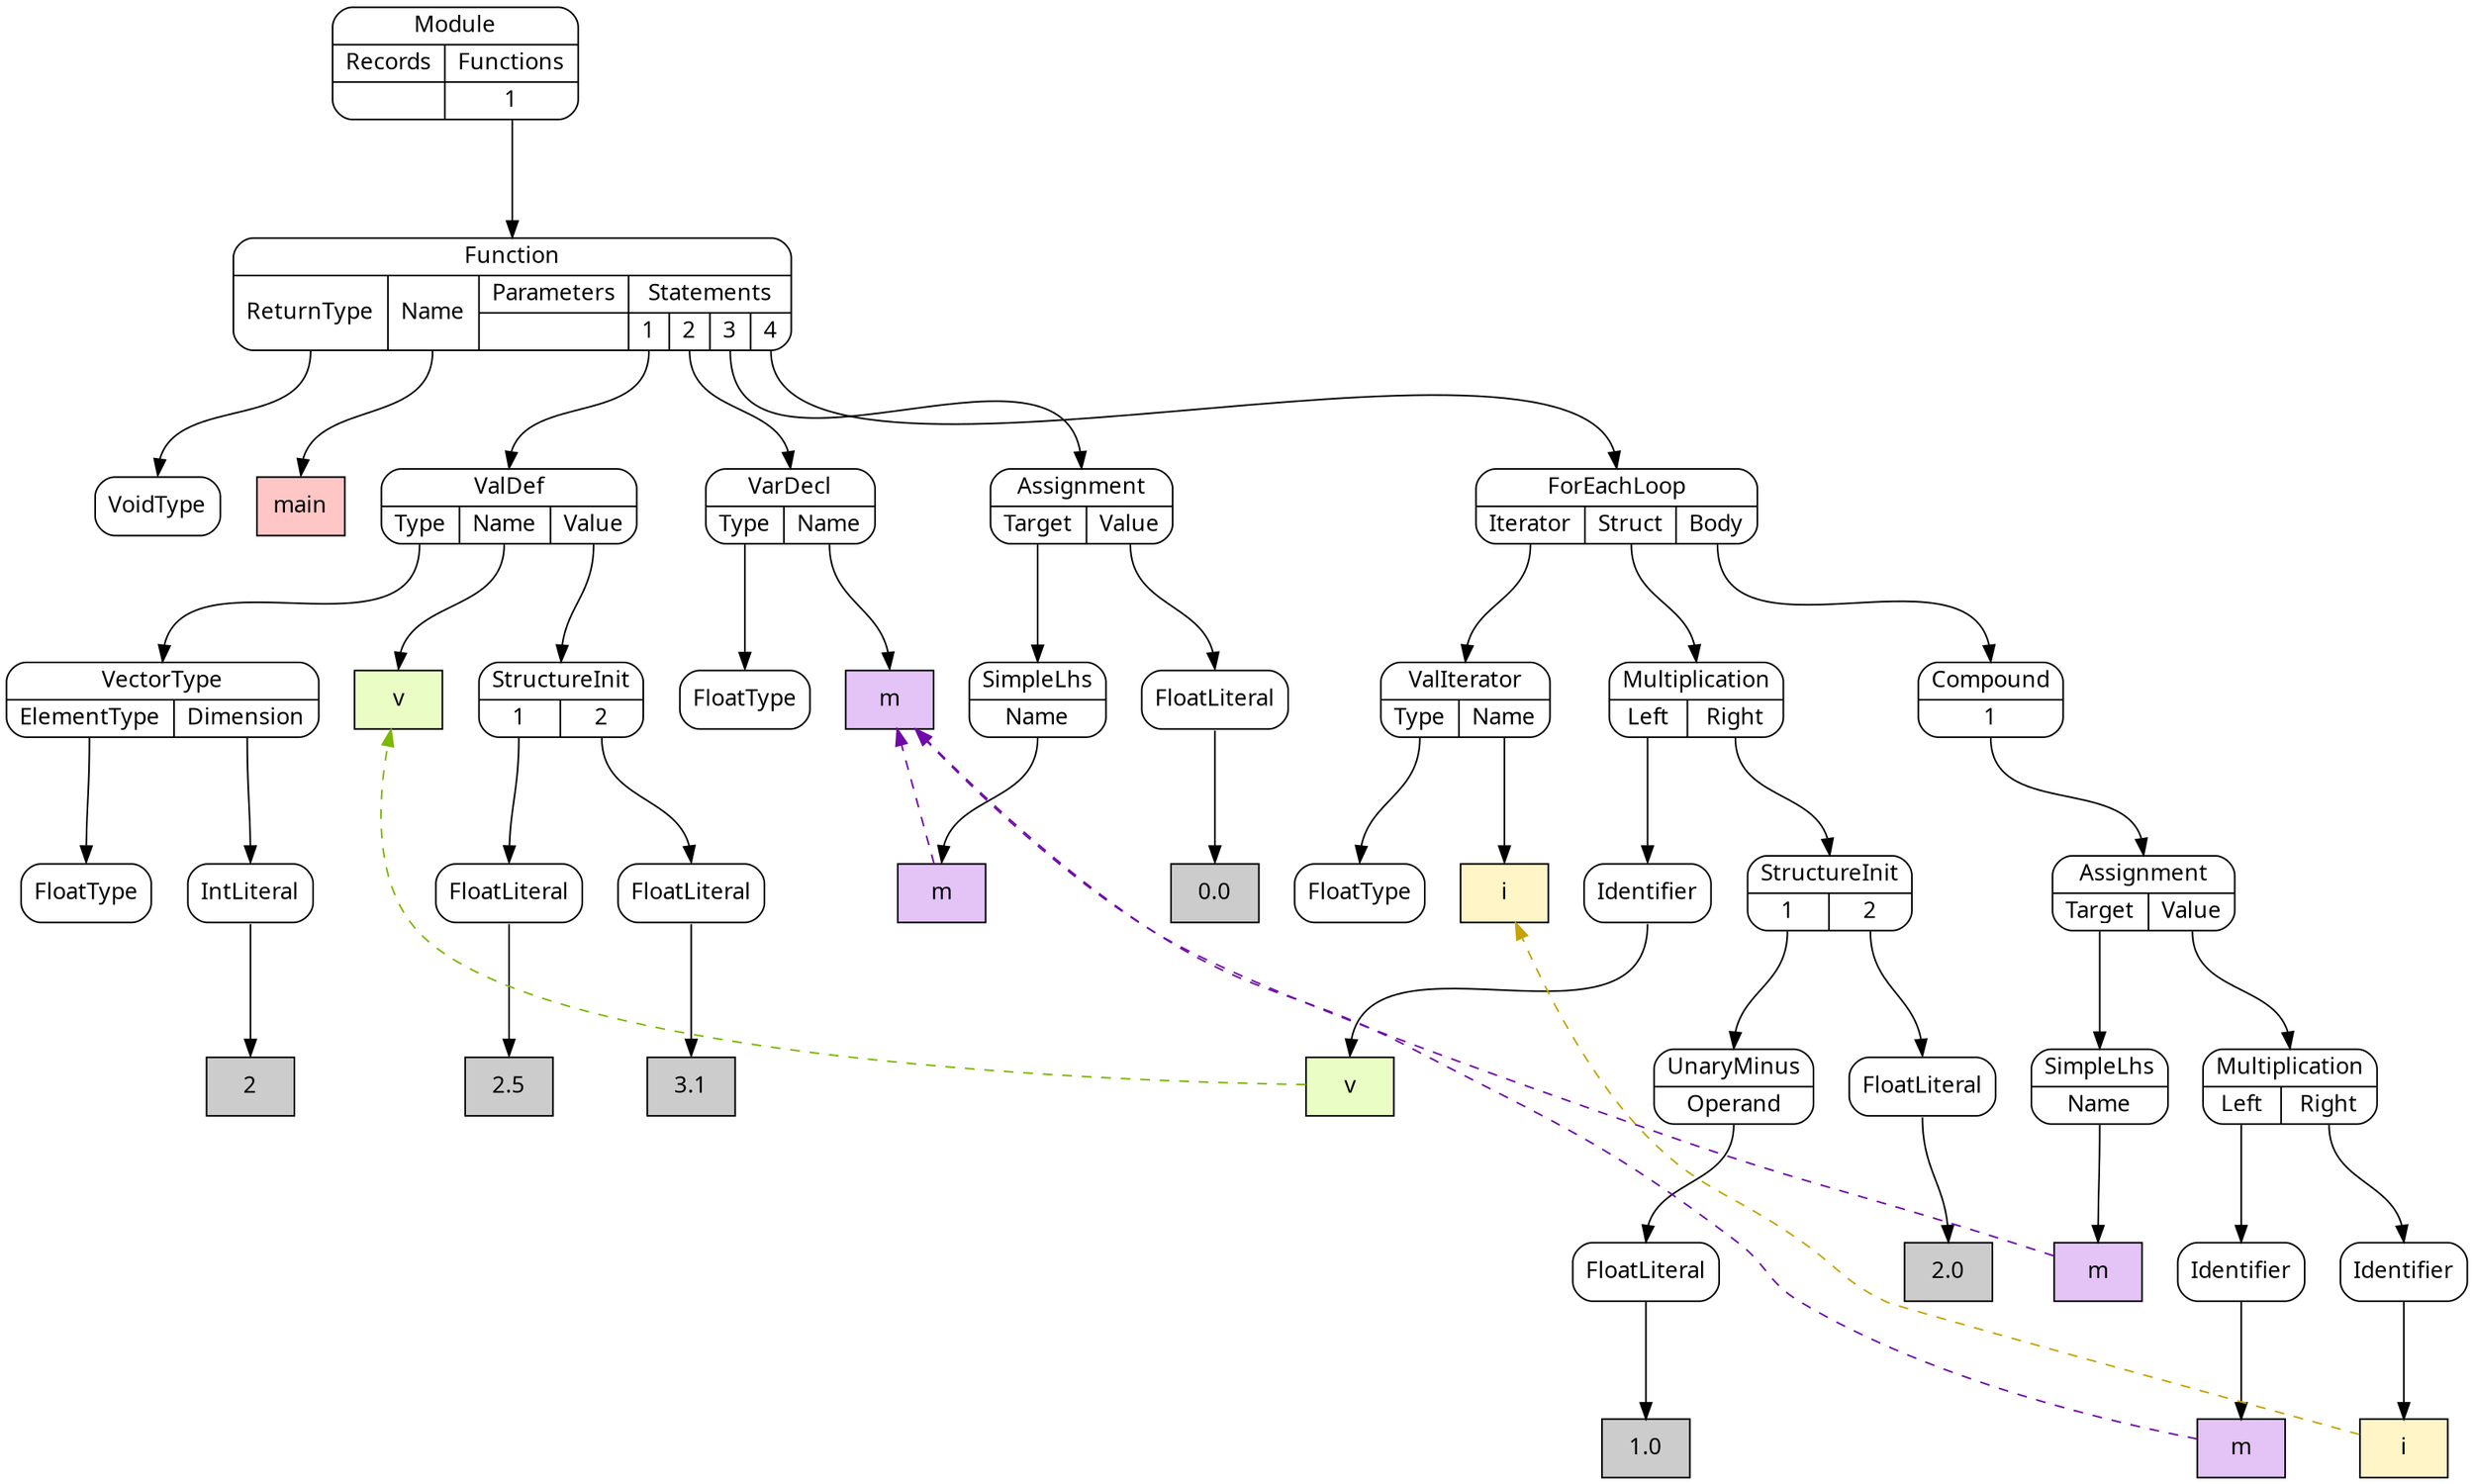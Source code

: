 digraph {
node [shape=Mrecord, style=filled, fillcolor=white, fontname="Calibri"];
graph [ordering=out, nodesep=0.3, ranksep=1];

# SimpleNode VoidType
node0 [label="VoidType", tooltip="VoidType"]

# DeclarationLiteral main
node1 [shape=box, label="main", fillcolor="#FFC6C6", tooltip="main"]

# SimpleNode FloatType
node2 [label="FloatType", tooltip="FloatType"]

# Literal 2
node3 [shape=box, label="2", fillcolor="#cccccc", tooltip="2"]

# SimpleNode IntLiteral
node4:s -> node3:n
node4 [label="IntLiteral", tooltip="IntLiteral"]

# PortNode VectorType
node5:p0:s -> node2:n
node5:p1:s -> node4:n
node5 [label="{VectorType|{<p0>ElementType|<p1>Dimension}}", tooltip="VectorType"]

# DeclarationLiteral v
node6 [shape=box, label="v", fillcolor="#EAFDC5", tooltip="v"]

# Literal 2.5
node7 [shape=box, label="2.5", fillcolor="#cccccc", tooltip="2.5"]

# SimpleNode FloatLiteral
node8:s -> node7:n
node8 [label="FloatLiteral", tooltip="FloatLiteral"]

# Literal 3.1
node9 [shape=box, label="3.1", fillcolor="#cccccc", tooltip="3.1"]

# SimpleNode FloatLiteral
node10:s -> node9:n
node10 [label="FloatLiteral", tooltip="FloatLiteral"]

# PortNode StructureInit
node11:p0:s -> node8:n
node11:p1:s -> node10:n
node11 [label="{StructureInit|{<p0>1|<p1>2}}", tooltip="StructureInit"]

# PortNode ValDef
node12:p0:s -> node5:n
node12:p1:s -> node6:n
node12:p2:s -> node11:n
node12 [label="{ValDef|{<p0>Type|<p1>Name|<p2>Value}}", tooltip="ValDef"]

# SimpleNode FloatType
node13 [label="FloatType", tooltip="FloatType"]

# DeclarationLiteral m
node14 [shape=box, label="m", fillcolor="#E4C3F7", tooltip="m"]

# PortNode VarDecl
node15:p0:s -> node13:n
node15:p1:s -> node14:n
node15 [label="{VarDecl|{<p0>Type|<p1>Name}}", tooltip="VarDecl"]

# ReferenceLiteral m
node16 -> node14 [style=dashed, constraint=false, color="#7109AA"]
node16 [shape=box, label="m", fillcolor="#E4C3F7", tooltip="m"]

# PortNode SimpleLhs
node17:p0:s -> node16:n
node17 [label="{SimpleLhs|{<p0>Name}}", tooltip="SimpleLhs"]

# Literal 0.0
node18 [shape=box, label="0.0", fillcolor="#cccccc", tooltip="0.0"]

# SimpleNode FloatLiteral
node19:s -> node18:n
node19 [label="FloatLiteral", tooltip="FloatLiteral"]

# PortNode Assignment
node20:p0:s -> node17:n
node20:p1:s -> node19:n
node20 [label="{Assignment|{<p0>Target|<p1>Value}}", tooltip="Assignment"]

# SimpleNode FloatType
node21 [label="FloatType", tooltip="FloatType"]

# DeclarationLiteral i
node22 [shape=box, label="i", fillcolor="#FFF5C6", tooltip="i"]

# PortNode ValIterator
node23:p0:s -> node21:n
node23:p1:s -> node22:n
node23 [label="{ValIterator|{<p0>Type|<p1>Name}}", tooltip="ValIterator"]

# ReferenceLiteral v
node24 -> node6 [style=dashed, constraint=false, color="#7BB800"]
node24 [shape=box, label="v", fillcolor="#EAFDC5", tooltip="v"]

# SimpleNode Identifier
node25:s -> node24:n
node25 [label="Identifier", tooltip="Identifier"]

# Literal 1.0
node26 [shape=box, label="1.0", fillcolor="#cccccc", tooltip="1.0"]

# SimpleNode FloatLiteral
node27:s -> node26:n
node27 [label="FloatLiteral", tooltip="FloatLiteral"]

# PortNode UnaryMinus
node28:p0:s -> node27:n
node28 [label="{UnaryMinus|{<p0>Operand}}", tooltip="UnaryMinus"]

# Literal 2.0
node29 [shape=box, label="2.0", fillcolor="#cccccc", tooltip="2.0"]

# SimpleNode FloatLiteral
node30:s -> node29:n
node30 [label="FloatLiteral", tooltip="FloatLiteral"]

# PortNode StructureInit
node31:p0:s -> node28:n
node31:p1:s -> node30:n
node31 [label="{StructureInit|{<p0>1|<p1>2}}", tooltip="StructureInit"]

# PortNode Multiplication
node32:p0:s -> node25:n
node32:p1:s -> node31:n
node32 [label="{Multiplication|{<p0>Left|<p1>Right}}", tooltip="Multiplication"]

# ReferenceLiteral m
node33 -> node14 [style=dashed, constraint=false, color="#7109AA"]
node33 [shape=box, label="m", fillcolor="#E4C3F7", tooltip="m"]

# PortNode SimpleLhs
node34:p0:s -> node33:n
node34 [label="{SimpleLhs|{<p0>Name}}", tooltip="SimpleLhs"]

# ReferenceLiteral m
node35 -> node14 [style=dashed, constraint=false, color="#7109AA"]
node35 [shape=box, label="m", fillcolor="#E4C3F7", tooltip="m"]

# SimpleNode Identifier
node36:s -> node35:n
node36 [label="Identifier", tooltip="Identifier"]

# ReferenceLiteral i
node37 -> node22 [style=dashed, constraint=false, color="#C5A300"]
node37 [shape=box, label="i", fillcolor="#FFF5C6", tooltip="i"]

# SimpleNode Identifier
node38:s -> node37:n
node38 [label="Identifier", tooltip="Identifier"]

# PortNode Multiplication
node39:p0:s -> node36:n
node39:p1:s -> node38:n
node39 [label="{Multiplication|{<p0>Left|<p1>Right}}", tooltip="Multiplication"]

# PortNode Assignment
node40:p0:s -> node34:n
node40:p1:s -> node39:n
node40 [label="{Assignment|{<p0>Target|<p1>Value}}", tooltip="Assignment"]

# PortNode Compound
node41:p0:s -> node40:n
node41 [label="{Compound|{<p0>1}}", tooltip="Compound"]

# PortNode ForEachLoop
node42:p0:s -> node23:n
node42:p1:s -> node32:n
node42:p2:s -> node41:n
node42 [label="{ForEachLoop|{<p0>Iterator|<p1>Struct|<p2>Body}}", tooltip="ForEachLoop"]

# PortNode Function
node43:p0:s -> node0:n
node43:p1:s -> node1:n
node43:p3_0:s -> node12:n
node43:p3_1:s -> node15:n
node43:p3_2:s -> node20:n
node43:p3_3:s -> node42:n
node43 [label="{Function|{<p0>ReturnType|<p1>Name|{Parameters|{}}|{Statements|{<p3_0>1|<p3_1>2|<p3_2>3|<p3_3>4}}}}", tooltip="Function"]

# PortNode Module
node44:p1_0:s -> node43:n
node44 [label="{Module|{{Records|{}}|{Functions|{<p1_0>1}}}}", tooltip="Module"]

}
